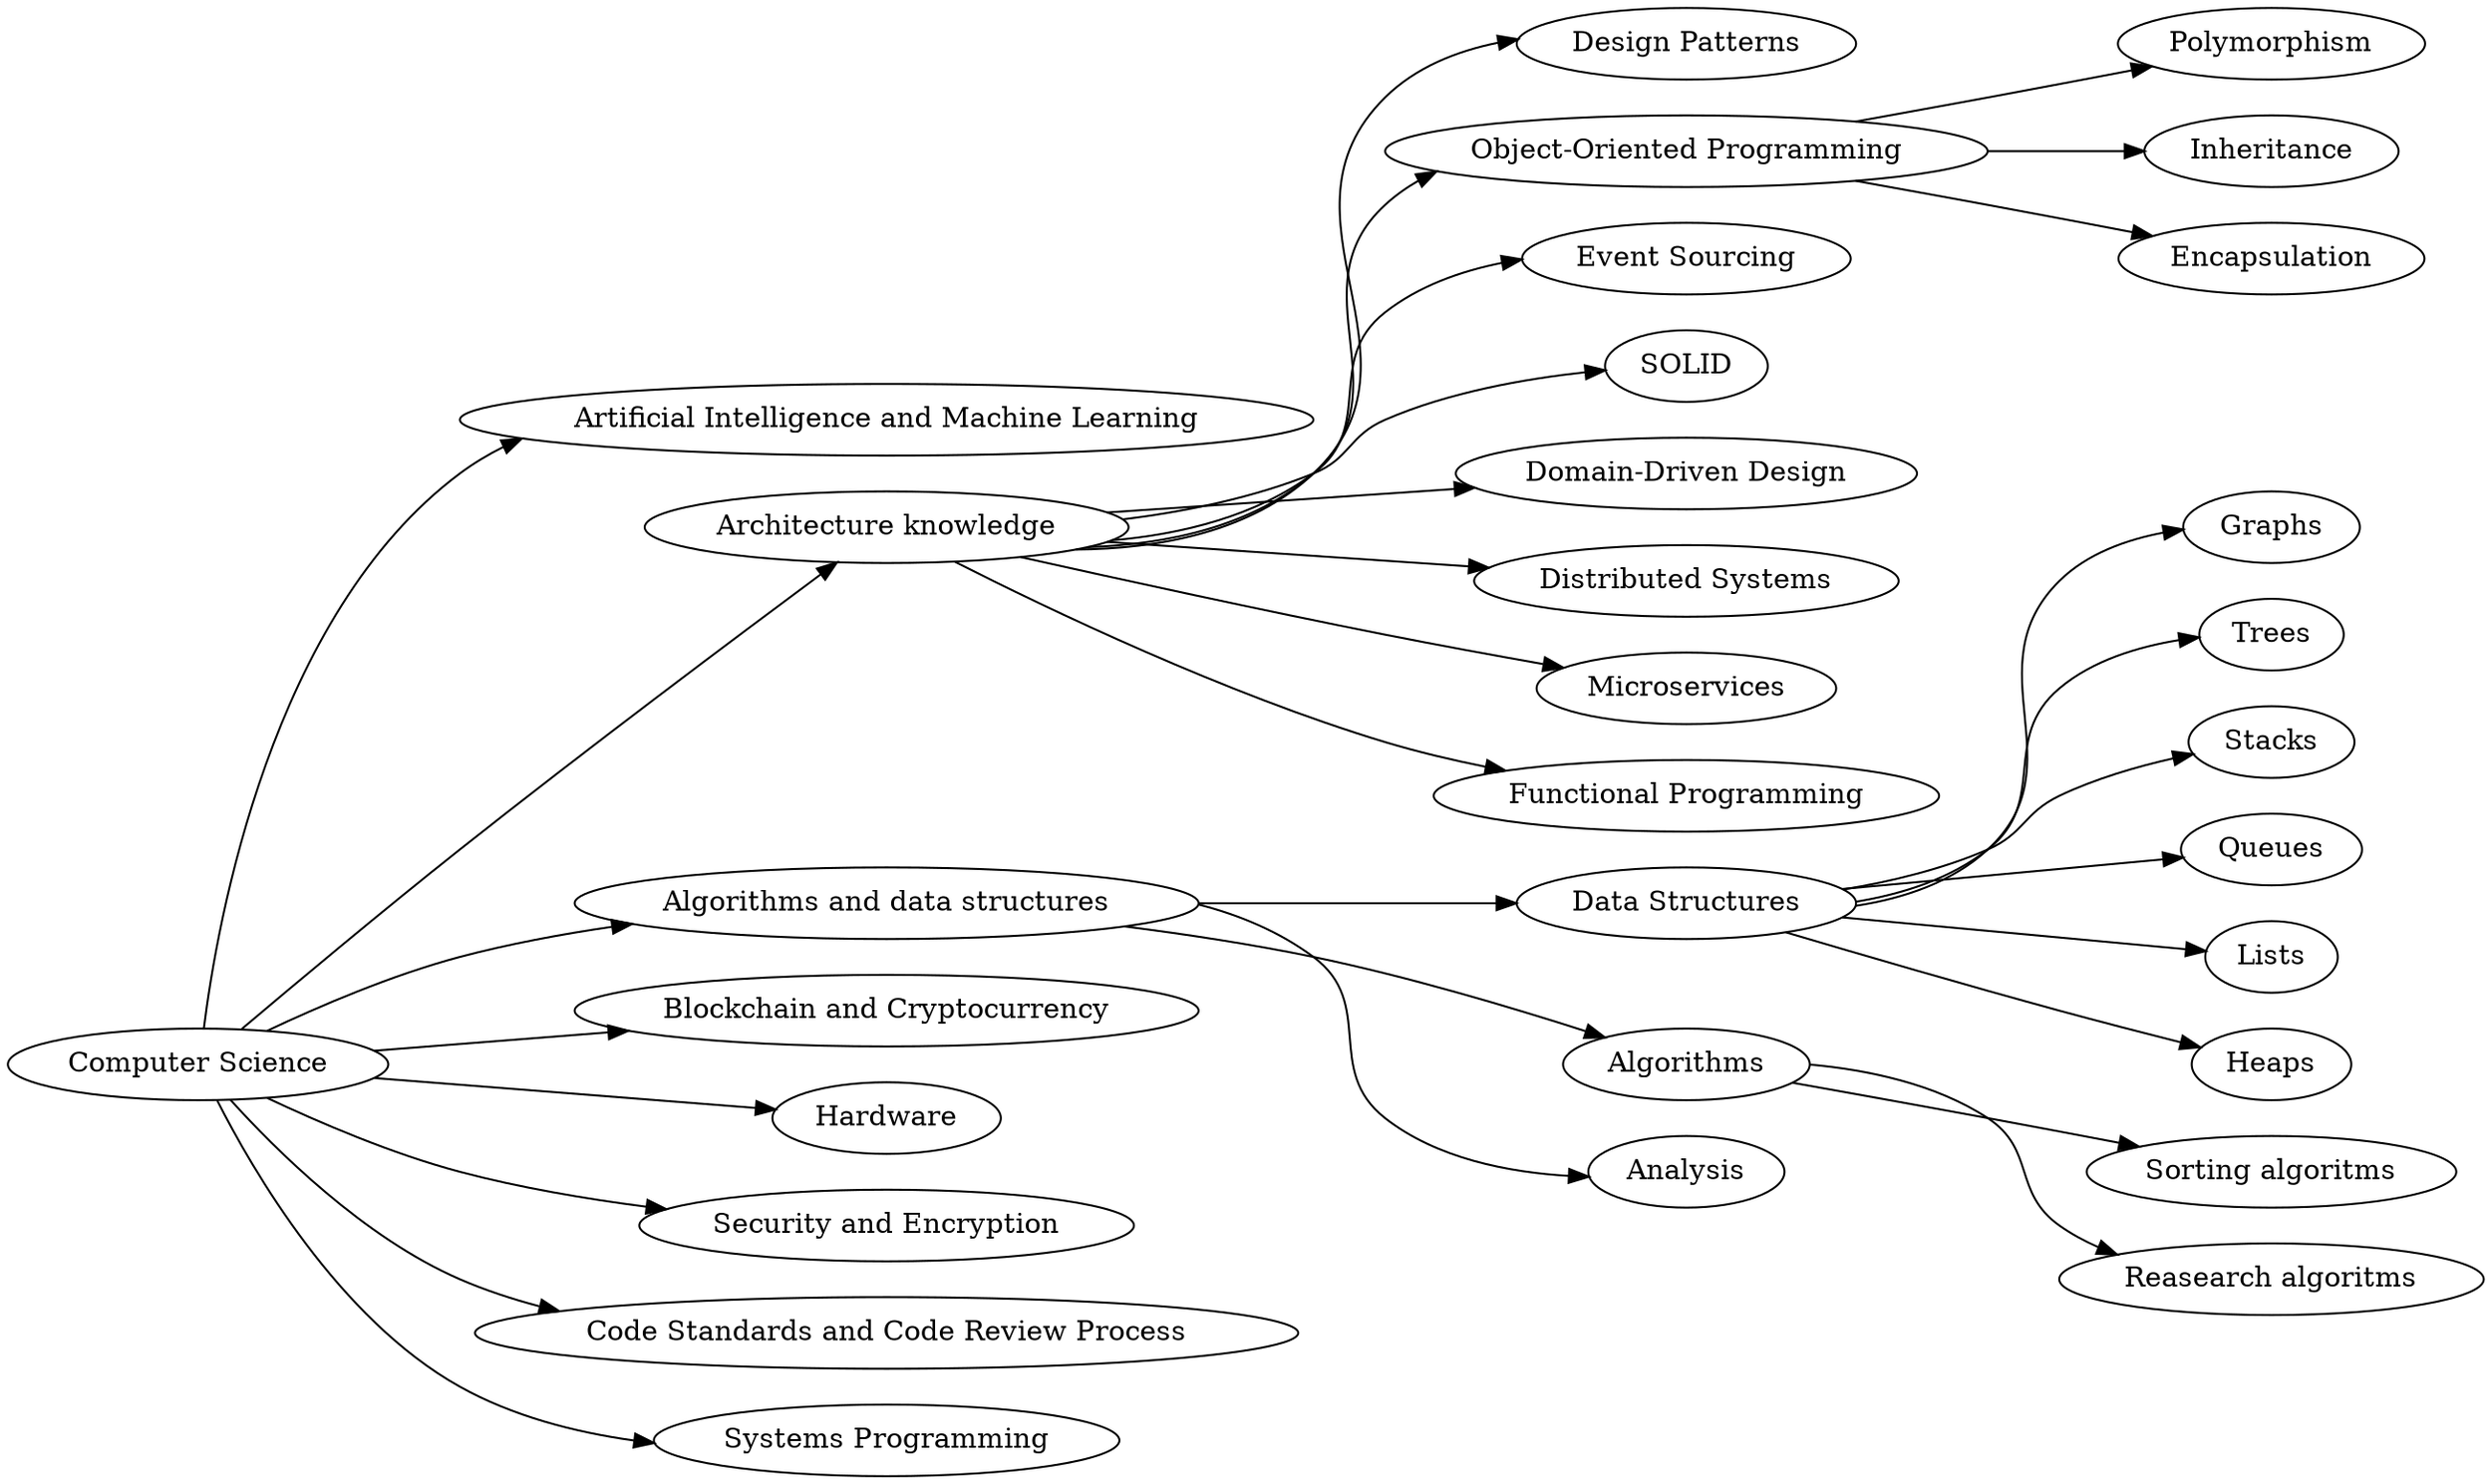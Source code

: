 digraph roadmap {
	rankdir=LR;
	cs_algorithms_structures->cs_algorithms_structures_graphs;	
	cs->cs_ai;	
	cs_architecture->cs_architecture_patterns;	
	cs_algorithms_structures->cs_algorithms_structures_trees;	
	cs->cs_architecture;	
	cs_architecture_oop->cs_architecture_oop_polymorphism;	
	cs_algorithms_algorithms->cs_algorithms_structures_sorting;	
	cs_architecture->cs_architecture_event;	
	cs_architecture->cs_architecture_solid;	
	cs_algorithms->cs_algorithms_algorithms;	
	cs_architecture->cs_architecture_ddd;	
	cs->cs_algorithms;	
	cs_architecture->cs_architecture_oop;	
	cs_architecture->cs_architecture_distributed;	
	cs->cs_blockchain;	
	cs_algorithms_structures->cs_algorithms_structures_stacks;	
	cs_architecture->cs_architecture_microservices;	
	cs_algorithms_algorithms->cs_algorithms_structures_research;	
	cs_algorithms->cs_algorithms_analysis;	
	cs_algorithms_structures->cs_algorithms_structures_queues;	
	cs->cs_hardware;	
	cs_algorithms_structures->cs_algorithms_structures_lists;	
	cs_architecture->cs_architecture_func;	
	cs->cs_security;	
	cs->code;	
	cs_architecture_oop->cs_architecture_oop_inheritance;	
	cs_architecture_oop->cs_architecture_oop_encapsulation;	
	cs->cs_systems;	
	cs_algorithms->cs_algorithms_structures;	
	cs_algorithms_structures->cs_algorithms_structures_heaps;	
	cs_architecture_oop_inheritance [ label="Inheritance" ];
	cs [ label="Computer Science" ];
	cs_algorithms_structures_graphs [ label="Graphs" ];
	cs_architecture_oop_encapsulation [ label="Encapsulation" ];
	cs_architecture_solid [ label="SOLID" ];
	cs_blockchain [ label="Blockchain and Cryptocurrency" ];
	cs_algorithms_structures [ label="Data Structures" ];
	cs_algorithms_structures_queues [ label="Queues" ];
	cs_architecture [ label="Architecture knowledge" ];
	code [ label="Code Standards and Code Review Process" ];
	cs_algorithms_structures_trees [ label="Trees" ];
	cs_ai [ label="Artificial Intelligence and Machine Learning" ];
	cs_architecture_event [ label="Event Sourcing" ];
	cs_algorithms_algorithms [ label="Algorithms" ];
	cs_architecture_distributed [ label="Distributed Systems" ];
	cs_algorithms [ label="Algorithms and data structures" ];
	cs_hardware [ label="Hardware" ];
	cs_algorithms_analysis [ label="Analysis" ];
	cs_algorithms_structures_research [ label="Reasearch algoritms" ];
	cs_architecture_func [ label="Functional Programming" ];
	cs_architecture_patterns [ label="Design Patterns" ];
	cs_architecture_ddd [ label="Domain-Driven Design" ];
	cs_algorithms_structures_sorting [ label="Sorting algoritms" ];
	cs_architecture_oop [ label="Object-Oriented Programming" ];
	cs_algorithms_structures_stacks [ label="Stacks" ];
	cs_algorithms_structures_heaps [ label="Heaps" ];
	cs_security [ label="Security and Encryption" ];
	cs_systems [ label="Systems Programming" ];
	cs_architecture_microservices [ label="Microservices" ];
	cs_algorithms_structures_lists [ label="Lists" ];
	cs_architecture_oop_polymorphism [ label="Polymorphism" ];
}

